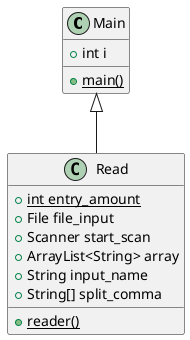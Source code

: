 @startuml
'https://plantuml.com/class-diagram

class Main
class Read

Main <|-- Read

class Read {
    {static} +int entry_amount
    +File file_input
    +Scanner start_scan
    +ArrayList<String> array
    +String input_name
    +String[] split_comma
    {static} +reader()
}

class Main {
    +int i
    {static} +main()
}

@enduml